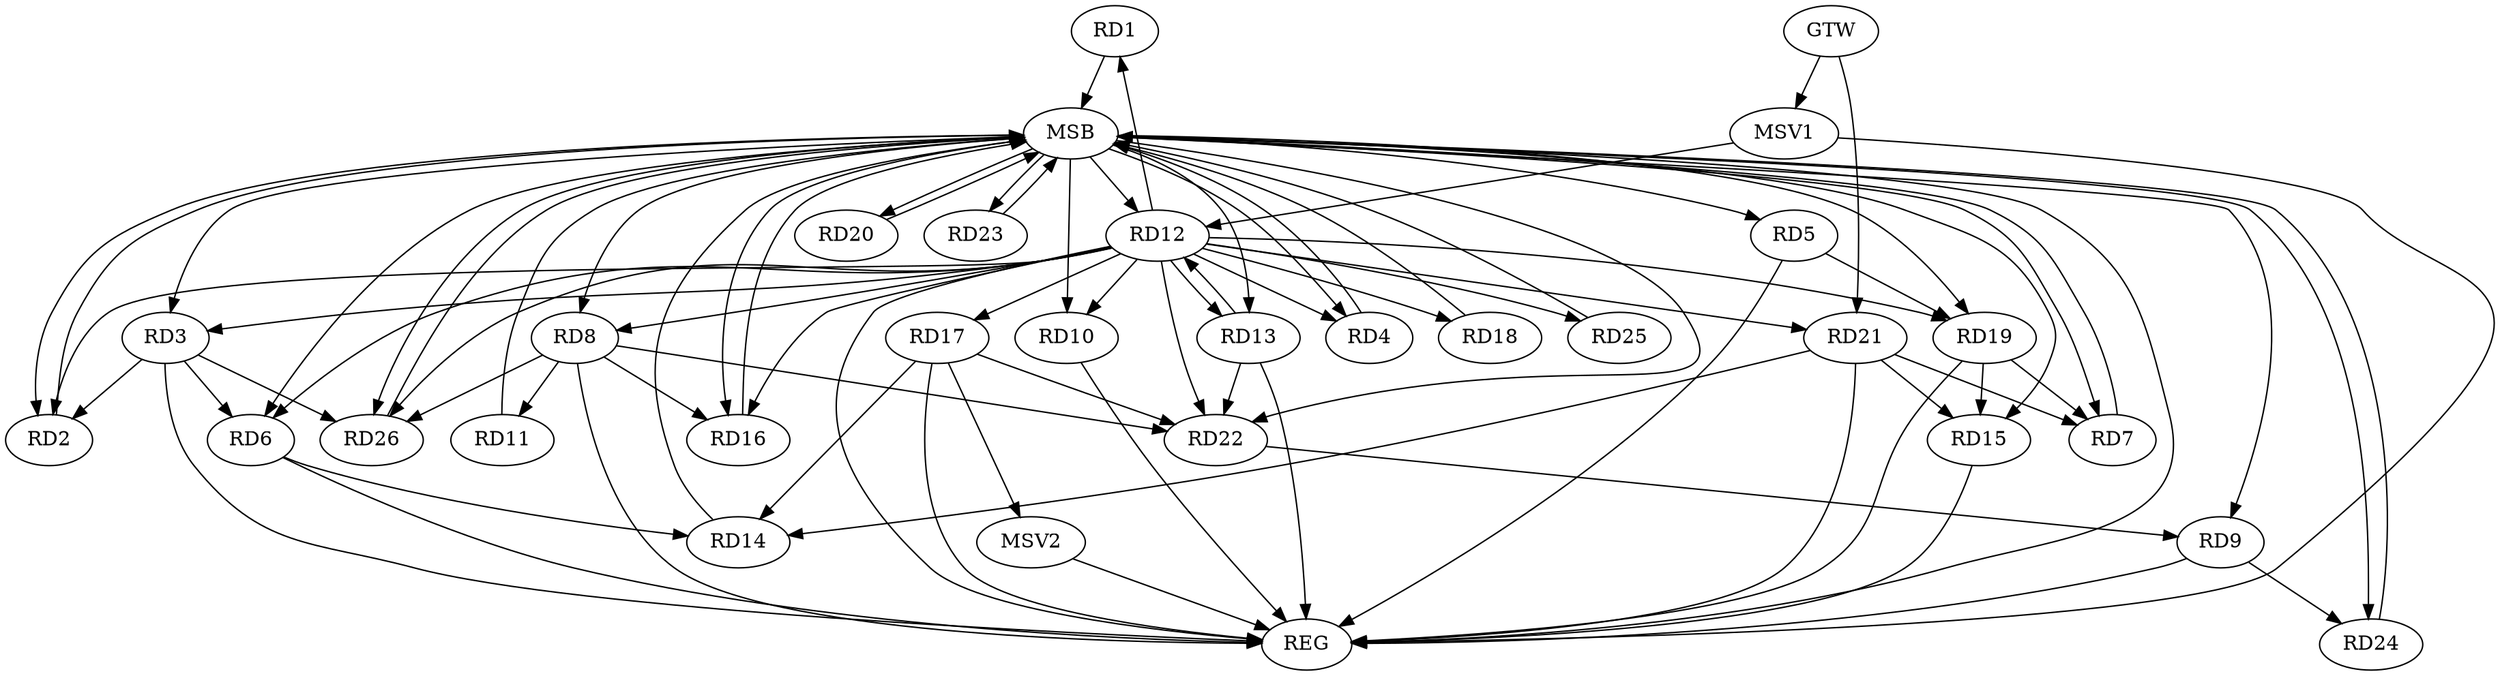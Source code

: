 strict digraph G {
  RD1 [ label="RD1" ];
  RD2 [ label="RD2" ];
  RD3 [ label="RD3" ];
  RD4 [ label="RD4" ];
  RD5 [ label="RD5" ];
  RD6 [ label="RD6" ];
  RD7 [ label="RD7" ];
  RD8 [ label="RD8" ];
  RD9 [ label="RD9" ];
  RD10 [ label="RD10" ];
  RD11 [ label="RD11" ];
  RD12 [ label="RD12" ];
  RD13 [ label="RD13" ];
  RD14 [ label="RD14" ];
  RD15 [ label="RD15" ];
  RD16 [ label="RD16" ];
  RD17 [ label="RD17" ];
  RD18 [ label="RD18" ];
  RD19 [ label="RD19" ];
  RD20 [ label="RD20" ];
  RD21 [ label="RD21" ];
  RD22 [ label="RD22" ];
  RD23 [ label="RD23" ];
  RD24 [ label="RD24" ];
  RD25 [ label="RD25" ];
  RD26 [ label="RD26" ];
  GTW [ label="GTW" ];
  REG [ label="REG" ];
  MSB [ label="MSB" ];
  MSV1 [ label="MSV1" ];
  MSV2 [ label="MSV2" ];
  RD12 -> RD1;
  RD3 -> RD2;
  RD3 -> RD6;
  RD12 -> RD3;
  RD3 -> RD26;
  RD5 -> RD19;
  RD6 -> RD14;
  RD19 -> RD7;
  RD21 -> RD7;
  RD8 -> RD11;
  RD8 -> RD16;
  RD8 -> RD22;
  RD8 -> RD26;
  RD22 -> RD9;
  RD9 -> RD24;
  RD12 -> RD13;
  RD13 -> RD12;
  RD12 -> RD16;
  RD12 -> RD22;
  RD13 -> RD22;
  RD17 -> RD14;
  RD21 -> RD14;
  RD19 -> RD15;
  RD21 -> RD15;
  RD17 -> RD22;
  GTW -> RD21;
  RD3 -> REG;
  RD5 -> REG;
  RD6 -> REG;
  RD8 -> REG;
  RD9 -> REG;
  RD10 -> REG;
  RD12 -> REG;
  RD13 -> REG;
  RD15 -> REG;
  RD17 -> REG;
  RD19 -> REG;
  RD21 -> REG;
  RD1 -> MSB;
  MSB -> RD5;
  MSB -> RD10;
  MSB -> RD12;
  MSB -> RD13;
  MSB -> RD19;
  MSB -> REG;
  RD2 -> MSB;
  MSB -> RD15;
  RD4 -> MSB;
  MSB -> RD7;
  MSB -> RD8;
  MSB -> RD20;
  RD7 -> MSB;
  MSB -> RD6;
  RD11 -> MSB;
  MSB -> RD2;
  MSB -> RD3;
  MSB -> RD9;
  MSB -> RD23;
  RD14 -> MSB;
  MSB -> RD4;
  RD16 -> MSB;
  RD18 -> MSB;
  MSB -> RD16;
  MSB -> RD26;
  RD20 -> MSB;
  RD23 -> MSB;
  MSB -> RD22;
  MSB -> RD24;
  RD24 -> MSB;
  RD25 -> MSB;
  RD26 -> MSB;
  RD12 -> RD25;
  RD12 -> RD8;
  RD12 -> RD19;
  RD12 -> RD18;
  RD12 -> RD21;
  RD12 -> RD6;
  RD12 -> RD17;
  RD12 -> RD26;
  RD12 -> RD4;
  RD12 -> RD10;
  RD12 -> RD2;
  MSV1 -> RD12;
  GTW -> MSV1;
  MSV1 -> REG;
  RD17 -> MSV2;
  MSV2 -> REG;
}
